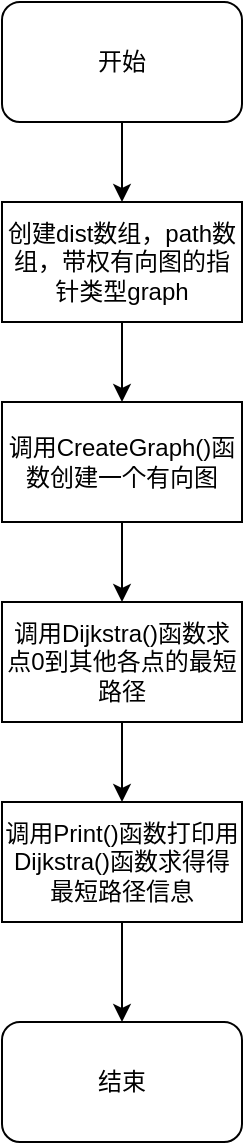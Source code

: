 <mxfile version="18.0.2" type="github">
  <diagram id="kSM8cbkAoC4XYop71QQZ" name="Page-1">
    <mxGraphModel dx="509" dy="516" grid="1" gridSize="10" guides="1" tooltips="1" connect="1" arrows="1" fold="1" page="1" pageScale="1" pageWidth="850" pageHeight="1100" math="0" shadow="0">
      <root>
        <mxCell id="0" />
        <mxCell id="1" parent="0" />
        <mxCell id="Q_2TNJctbwT2QN-Y4fvX-3" value="" style="edgeStyle=orthogonalEdgeStyle;rounded=0;orthogonalLoop=1;jettySize=auto;html=1;" edge="1" parent="1" source="Q_2TNJctbwT2QN-Y4fvX-1">
          <mxGeometry relative="1" as="geometry">
            <mxPoint x="370" y="110" as="targetPoint" />
          </mxGeometry>
        </mxCell>
        <mxCell id="Q_2TNJctbwT2QN-Y4fvX-1" value="开始" style="rounded=1;whiteSpace=wrap;html=1;" vertex="1" parent="1">
          <mxGeometry x="310" y="10" width="120" height="60" as="geometry" />
        </mxCell>
        <mxCell id="Q_2TNJctbwT2QN-Y4fvX-6" value="" style="edgeStyle=orthogonalEdgeStyle;rounded=0;orthogonalLoop=1;jettySize=auto;html=1;" edge="1" parent="1" source="Q_2TNJctbwT2QN-Y4fvX-4" target="Q_2TNJctbwT2QN-Y4fvX-5">
          <mxGeometry relative="1" as="geometry" />
        </mxCell>
        <mxCell id="Q_2TNJctbwT2QN-Y4fvX-4" value="创建dist数组，path数组，带权有向图的指针类型graph" style="rounded=0;whiteSpace=wrap;html=1;" vertex="1" parent="1">
          <mxGeometry x="310" y="110" width="120" height="60" as="geometry" />
        </mxCell>
        <mxCell id="Q_2TNJctbwT2QN-Y4fvX-8" value="" style="edgeStyle=orthogonalEdgeStyle;rounded=0;orthogonalLoop=1;jettySize=auto;html=1;" edge="1" parent="1" source="Q_2TNJctbwT2QN-Y4fvX-5" target="Q_2TNJctbwT2QN-Y4fvX-7">
          <mxGeometry relative="1" as="geometry" />
        </mxCell>
        <mxCell id="Q_2TNJctbwT2QN-Y4fvX-5" value="调用CreateGraph()函数创建一个有向图" style="rounded=0;whiteSpace=wrap;html=1;" vertex="1" parent="1">
          <mxGeometry x="310" y="210" width="120" height="60" as="geometry" />
        </mxCell>
        <mxCell id="Q_2TNJctbwT2QN-Y4fvX-10" value="" style="edgeStyle=orthogonalEdgeStyle;rounded=0;orthogonalLoop=1;jettySize=auto;html=1;" edge="1" parent="1" source="Q_2TNJctbwT2QN-Y4fvX-7" target="Q_2TNJctbwT2QN-Y4fvX-9">
          <mxGeometry relative="1" as="geometry" />
        </mxCell>
        <mxCell id="Q_2TNJctbwT2QN-Y4fvX-7" value="调用Dijkstra()函数求点0到其他各点的最短路径" style="rounded=0;whiteSpace=wrap;html=1;" vertex="1" parent="1">
          <mxGeometry x="310" y="310" width="120" height="60" as="geometry" />
        </mxCell>
        <mxCell id="Q_2TNJctbwT2QN-Y4fvX-12" value="" style="edgeStyle=orthogonalEdgeStyle;rounded=0;orthogonalLoop=1;jettySize=auto;html=1;" edge="1" parent="1" source="Q_2TNJctbwT2QN-Y4fvX-9">
          <mxGeometry relative="1" as="geometry">
            <mxPoint x="370" y="520" as="targetPoint" />
          </mxGeometry>
        </mxCell>
        <mxCell id="Q_2TNJctbwT2QN-Y4fvX-9" value="调用Print()函数打印用Dijkstra()函数求得得最短路径信息" style="rounded=0;whiteSpace=wrap;html=1;" vertex="1" parent="1">
          <mxGeometry x="310" y="410" width="120" height="60" as="geometry" />
        </mxCell>
        <mxCell id="Q_2TNJctbwT2QN-Y4fvX-13" value="结束" style="rounded=1;whiteSpace=wrap;html=1;" vertex="1" parent="1">
          <mxGeometry x="310" y="520" width="120" height="60" as="geometry" />
        </mxCell>
      </root>
    </mxGraphModel>
  </diagram>
</mxfile>
